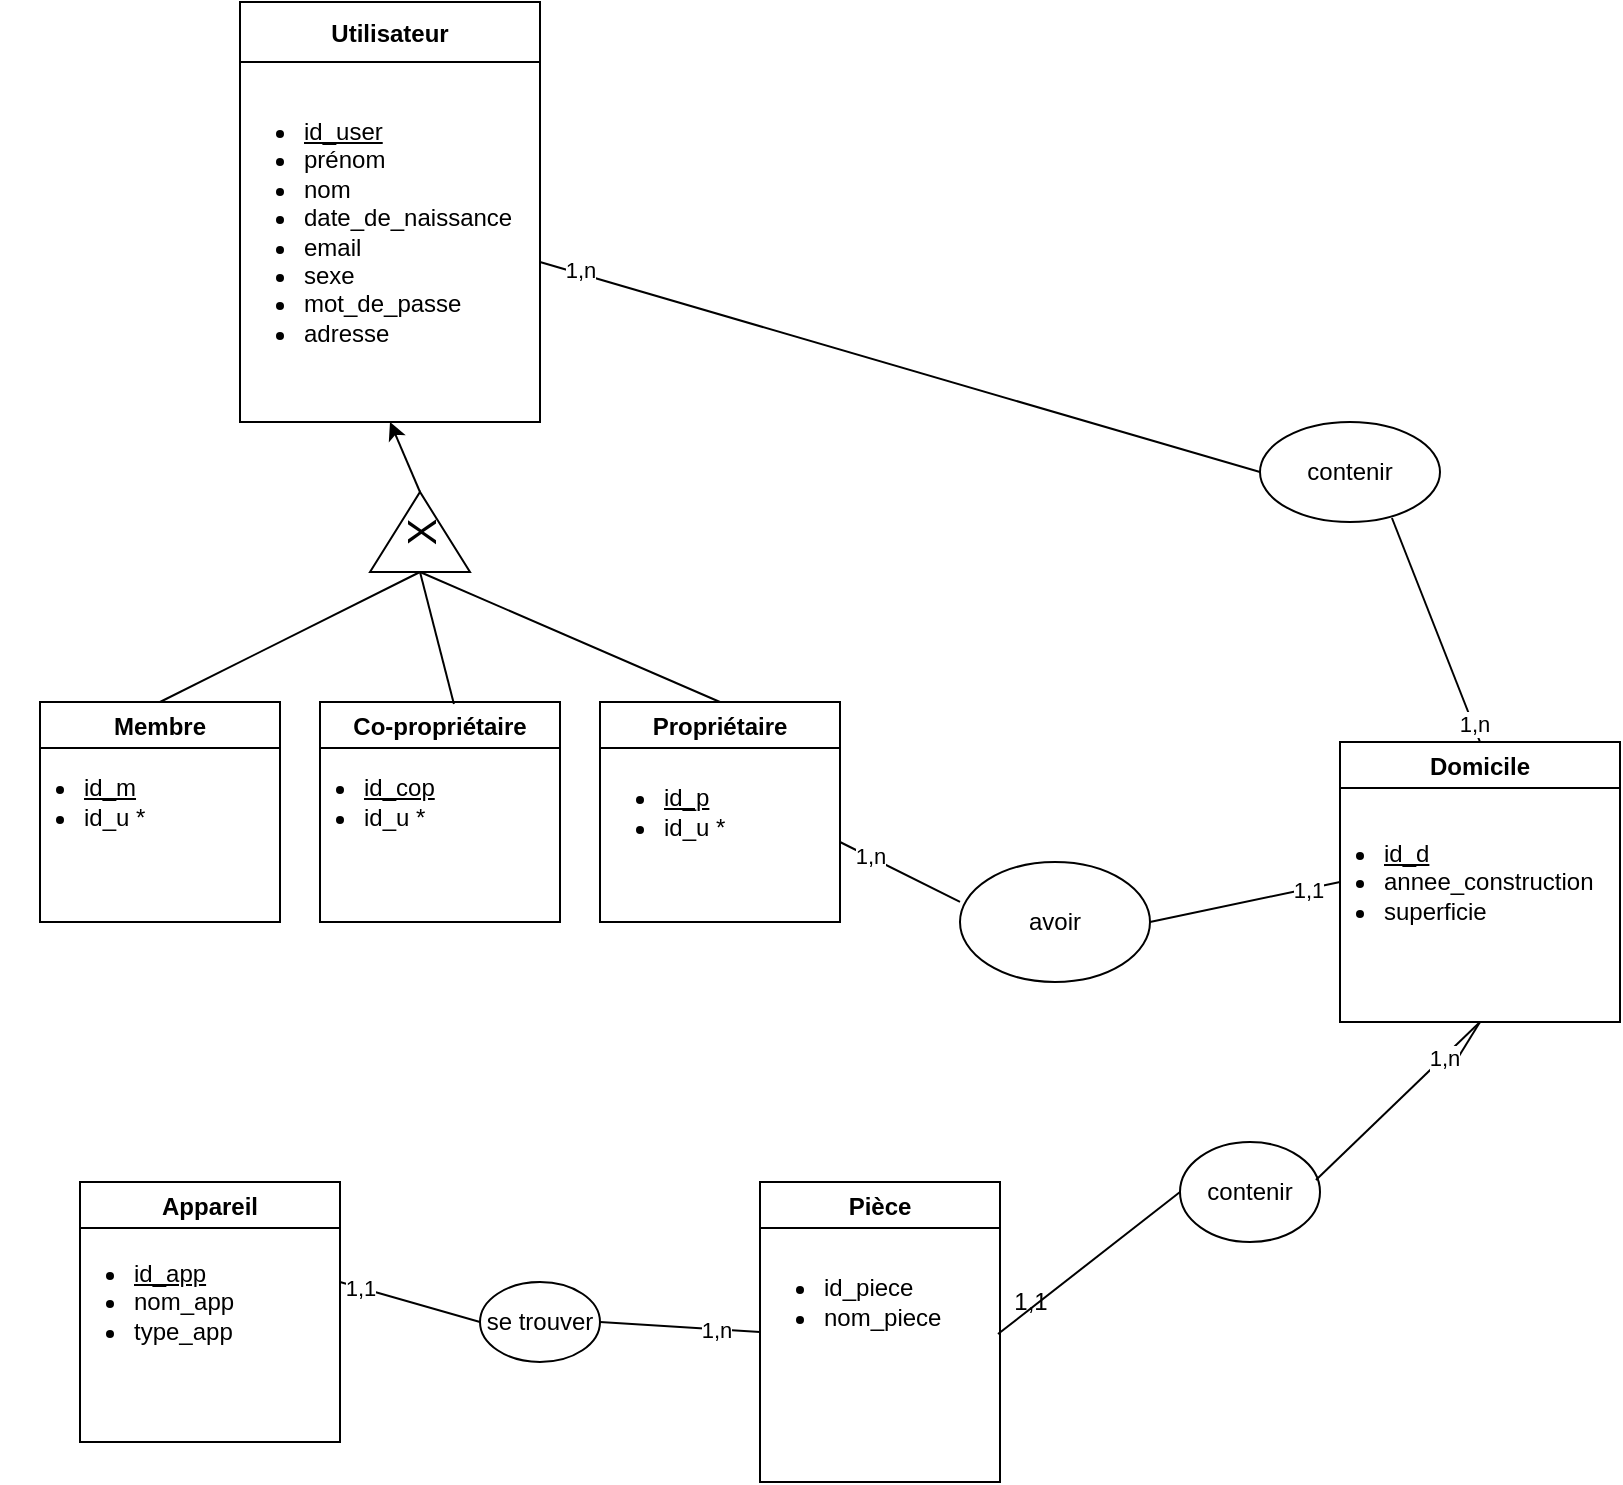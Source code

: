 <mxfile>
    <diagram id="aHZn5goXtWtn4jxX7lRZ" name="Page-1">
        <mxGraphModel dx="2389" dy="1555" grid="1" gridSize="10" guides="1" tooltips="1" connect="1" arrows="1" fold="1" page="1" pageScale="1" pageWidth="850" pageHeight="1100" math="0" shadow="0">
            <root>
                <mxCell id="0"/>
                <mxCell id="1" parent="0"/>
                <mxCell id="6" value="&lt;font style=&quot;font-size: 20px&quot;&gt;X&lt;/font&gt;" style="triangle;whiteSpace=wrap;html=1;rotation=-90;" parent="1" vertex="1">
                    <mxGeometry x="-670" y="140" width="40" height="50" as="geometry"/>
                </mxCell>
                <mxCell id="13" value="" style="endArrow=classic;html=1;fontSize=20;exitX=1;exitY=0.5;exitDx=0;exitDy=0;entryX=0.5;entryY=1;entryDx=0;entryDy=0;" parent="1" source="6" target="38" edge="1">
                    <mxGeometry width="50" height="50" relative="1" as="geometry">
                        <mxPoint x="-440" y="250" as="sourcePoint"/>
                        <mxPoint x="-600" y="90" as="targetPoint"/>
                    </mxGeometry>
                </mxCell>
                <mxCell id="17" value="se trouver" style="ellipse;whiteSpace=wrap;html=1;" parent="1" vertex="1">
                    <mxGeometry x="-620" y="540" width="60" height="40" as="geometry"/>
                </mxCell>
                <mxCell id="18" value="1,1" style="endArrow=none;html=1;entryX=0;entryY=0.5;entryDx=0;entryDy=0;" parent="1" target="17" edge="1">
                    <mxGeometry x="-0.714" width="50" height="50" relative="1" as="geometry">
                        <mxPoint x="-690" y="540" as="sourcePoint"/>
                        <mxPoint x="-410" y="350" as="targetPoint"/>
                        <mxPoint as="offset"/>
                    </mxGeometry>
                </mxCell>
                <mxCell id="19" value="" style="endArrow=none;html=1;exitX=1;exitY=0.5;exitDx=0;exitDy=0;entryX=0;entryY=0.5;entryDx=0;entryDy=0;" parent="1" source="17" target="45" edge="1">
                    <mxGeometry width="50" height="50" relative="1" as="geometry">
                        <mxPoint x="-460" y="400" as="sourcePoint"/>
                        <mxPoint x="-485" y="530" as="targetPoint"/>
                    </mxGeometry>
                </mxCell>
                <mxCell id="31" value="1,n" style="edgeLabel;html=1;align=center;verticalAlign=middle;resizable=0;points=[];" parent="19" vertex="1" connectable="0">
                    <mxGeometry x="0.446" relative="1" as="geometry">
                        <mxPoint as="offset"/>
                    </mxGeometry>
                </mxCell>
                <mxCell id="20" value="contenir" style="ellipse;whiteSpace=wrap;html=1;" parent="1" vertex="1">
                    <mxGeometry x="-270" y="470" width="70" height="50" as="geometry"/>
                </mxCell>
                <mxCell id="21" value="" style="endArrow=none;html=1;entryX=0;entryY=0.5;entryDx=0;entryDy=0;exitX=-0.033;exitY=1.3;exitDx=0;exitDy=0;exitPerimeter=0;" parent="1" source="34" target="20" edge="1">
                    <mxGeometry width="50" height="50" relative="1" as="geometry">
                        <mxPoint x="-350" y="550" as="sourcePoint"/>
                        <mxPoint x="-410" y="350" as="targetPoint"/>
                    </mxGeometry>
                </mxCell>
                <mxCell id="22" value="" style="endArrow=none;html=1;entryX=0.5;entryY=1;entryDx=0;entryDy=0;exitX=0.971;exitY=0.38;exitDx=0;exitDy=0;exitPerimeter=0;startArrow=none;" parent="1" target="43" edge="1">
                    <mxGeometry width="50" height="50" relative="1" as="geometry">
                        <mxPoint x="-130.87" y="427.6" as="sourcePoint"/>
                        <mxPoint x="-145.96" y="423" as="targetPoint"/>
                    </mxGeometry>
                </mxCell>
                <mxCell id="23" value="avoir" style="ellipse;whiteSpace=wrap;html=1;" parent="1" vertex="1">
                    <mxGeometry x="-380" y="330" width="95" height="60" as="geometry"/>
                </mxCell>
                <mxCell id="24" value="contenir" style="ellipse;whiteSpace=wrap;html=1;" parent="1" vertex="1">
                    <mxGeometry x="-230" y="110" width="90" height="50" as="geometry"/>
                </mxCell>
                <mxCell id="25" value="" style="endArrow=none;html=1;exitX=0;exitY=0.333;exitDx=0;exitDy=0;exitPerimeter=0;" parent="1" source="23" edge="1">
                    <mxGeometry width="50" height="50" relative="1" as="geometry">
                        <mxPoint x="-460" y="300" as="sourcePoint"/>
                        <mxPoint x="-440" y="320" as="targetPoint"/>
                    </mxGeometry>
                </mxCell>
                <mxCell id="32" value="1,n" style="edgeLabel;html=1;align=center;verticalAlign=middle;resizable=0;points=[];" parent="25" vertex="1" connectable="0">
                    <mxGeometry x="0.527" relative="1" as="geometry">
                        <mxPoint as="offset"/>
                    </mxGeometry>
                </mxCell>
                <mxCell id="26" value="" style="endArrow=none;html=1;entryX=0;entryY=0.5;entryDx=0;entryDy=0;exitX=1;exitY=0.5;exitDx=0;exitDy=0;" parent="1" source="23" target="43" edge="1">
                    <mxGeometry width="50" height="50" relative="1" as="geometry">
                        <mxPoint x="-460" y="300" as="sourcePoint"/>
                        <mxPoint x="-190.96" y="384" as="targetPoint"/>
                    </mxGeometry>
                </mxCell>
                <mxCell id="33" value="1,1" style="edgeLabel;html=1;align=center;verticalAlign=middle;resizable=0;points=[];" parent="26" vertex="1" connectable="0">
                    <mxGeometry x="0.659" relative="1" as="geometry">
                        <mxPoint as="offset"/>
                    </mxGeometry>
                </mxCell>
                <mxCell id="27" value="" style="endArrow=none;html=1;entryX=0;entryY=0.5;entryDx=0;entryDy=0;" parent="1" target="24" edge="1">
                    <mxGeometry width="50" height="50" relative="1" as="geometry">
                        <mxPoint x="-590" y="30" as="sourcePoint"/>
                        <mxPoint x="-410" y="250" as="targetPoint"/>
                    </mxGeometry>
                </mxCell>
                <mxCell id="36" value="1,n" style="edgeLabel;html=1;align=center;verticalAlign=middle;resizable=0;points=[];" parent="27" vertex="1" connectable="0">
                    <mxGeometry x="-0.897" y="2" relative="1" as="geometry">
                        <mxPoint as="offset"/>
                    </mxGeometry>
                </mxCell>
                <mxCell id="28" value="" style="endArrow=none;html=1;entryX=0.733;entryY=0.96;entryDx=0;entryDy=0;entryPerimeter=0;exitX=0.5;exitY=0;exitDx=0;exitDy=0;" parent="1" source="43" target="24" edge="1">
                    <mxGeometry width="50" height="50" relative="1" as="geometry">
                        <mxPoint x="-145.96" y="358.02" as="sourcePoint"/>
                        <mxPoint x="-410" y="250" as="targetPoint"/>
                    </mxGeometry>
                </mxCell>
                <mxCell id="37" value="1,n" style="edgeLabel;html=1;align=center;verticalAlign=middle;resizable=0;points=[];" parent="28" vertex="1" connectable="0">
                    <mxGeometry x="-0.84" relative="1" as="geometry">
                        <mxPoint as="offset"/>
                    </mxGeometry>
                </mxCell>
                <mxCell id="34" value="1,1" style="text;html=1;align=center;verticalAlign=middle;resizable=0;points=[];autosize=1;strokeColor=none;fillColor=none;" parent="1" vertex="1">
                    <mxGeometry x="-360" y="540" width="30" height="20" as="geometry"/>
                </mxCell>
                <mxCell id="38" value="Utilisateur" style="swimlane;startSize=30;" parent="1" vertex="1">
                    <mxGeometry x="-740" y="-100" width="150" height="210" as="geometry"/>
                </mxCell>
                <mxCell id="56" value="&lt;ul&gt;&lt;li&gt;&lt;u&gt;id_user&lt;/u&gt;&lt;/li&gt;&lt;li&gt;prénom&lt;/li&gt;&lt;li&gt;nom&lt;/li&gt;&lt;li&gt;date_de_naissance&lt;/li&gt;&lt;li&gt;email&lt;/li&gt;&lt;li&gt;sexe&lt;/li&gt;&lt;li&gt;mot_de_passe&lt;/li&gt;&lt;li&gt;adresse&lt;/li&gt;&lt;/ul&gt;" style="text;html=1;align=left;verticalAlign=middle;resizable=0;points=[];autosize=1;strokeColor=none;fillColor=none;" parent="38" vertex="1">
                    <mxGeometry x="-10" y="20" width="160" height="190" as="geometry"/>
                </mxCell>
                <mxCell id="39" value="Membre" style="swimlane;" parent="1" vertex="1">
                    <mxGeometry x="-840" y="250" width="120" height="110" as="geometry"/>
                </mxCell>
                <mxCell id="57" value="&lt;ul&gt;&lt;li&gt;&lt;u&gt;id_m&lt;/u&gt;&lt;/li&gt;&lt;li&gt;id_u *&lt;/li&gt;&lt;/ul&gt;" style="text;html=1;align=left;verticalAlign=middle;resizable=0;points=[];autosize=1;strokeColor=none;fillColor=none;" parent="39" vertex="1">
                    <mxGeometry x="-20" y="15" width="90" height="70" as="geometry"/>
                </mxCell>
                <mxCell id="40" value="Co-propriétaire" style="swimlane;" parent="1" vertex="1">
                    <mxGeometry x="-700" y="250" width="120" height="110" as="geometry"/>
                </mxCell>
                <mxCell id="58" value="&lt;ul&gt;&lt;li&gt;&lt;u&gt;id_cop&lt;/u&gt;&lt;/li&gt;&lt;li&gt;id_u *&lt;/li&gt;&lt;/ul&gt;" style="text;html=1;align=left;verticalAlign=middle;resizable=0;points=[];autosize=1;strokeColor=none;fillColor=none;" parent="40" vertex="1">
                    <mxGeometry x="-20" y="15" width="90" height="70" as="geometry"/>
                </mxCell>
                <mxCell id="41" value="Propriétaire" style="swimlane;" parent="1" vertex="1">
                    <mxGeometry x="-560" y="250" width="120" height="110" as="geometry"/>
                </mxCell>
                <mxCell id="59" value="&lt;ul&gt;&lt;li&gt;&lt;u&gt;id_p&lt;/u&gt;&lt;/li&gt;&lt;li&gt;id_u *&lt;/li&gt;&lt;/ul&gt;" style="text;html=1;align=left;verticalAlign=middle;resizable=0;points=[];autosize=1;strokeColor=none;fillColor=none;" parent="41" vertex="1">
                    <mxGeometry x="-10" y="20" width="90" height="70" as="geometry"/>
                </mxCell>
                <mxCell id="43" value="Domicile" style="swimlane;" parent="1" vertex="1">
                    <mxGeometry x="-190" y="270" width="140" height="140" as="geometry"/>
                </mxCell>
                <mxCell id="60" value="&lt;ul&gt;&lt;li&gt;&lt;u&gt;id_d&lt;/u&gt;&lt;/li&gt;&lt;li&gt;annee_construction&lt;/li&gt;&lt;li&gt;superficie&lt;/li&gt;&lt;/ul&gt;" style="text;html=1;align=left;verticalAlign=middle;resizable=0;points=[];autosize=1;strokeColor=none;fillColor=none;" parent="43" vertex="1">
                    <mxGeometry x="-20" y="25" width="160" height="90" as="geometry"/>
                </mxCell>
                <mxCell id="45" value="Pièce" style="swimlane;" parent="1" vertex="1">
                    <mxGeometry x="-480" y="490" width="120" height="150" as="geometry">
                        <mxRectangle x="-480" y="490" width="60" height="23" as="alternateBounds"/>
                    </mxGeometry>
                </mxCell>
                <mxCell id="61" value="&lt;ul&gt;&lt;li&gt;id_piece&lt;/li&gt;&lt;li&gt;nom_piece&lt;/li&gt;&lt;/ul&gt;" style="text;html=1;align=left;verticalAlign=middle;resizable=0;points=[];autosize=1;strokeColor=none;fillColor=none;" parent="45" vertex="1">
                    <mxGeometry x="-10" y="25" width="110" height="70" as="geometry"/>
                </mxCell>
                <mxCell id="46" value="Appareil" style="swimlane;" parent="1" vertex="1">
                    <mxGeometry x="-820" y="490" width="130" height="130" as="geometry"/>
                </mxCell>
                <mxCell id="48" value="" style="endArrow=none;html=1;entryX=0;entryY=0.5;entryDx=0;entryDy=0;exitX=0.5;exitY=0;exitDx=0;exitDy=0;" parent="1" source="41" target="6" edge="1">
                    <mxGeometry width="50" height="50" relative="1" as="geometry">
                        <mxPoint x="-450" y="360" as="sourcePoint"/>
                        <mxPoint x="-400" y="310" as="targetPoint"/>
                    </mxGeometry>
                </mxCell>
                <mxCell id="49" value="" style="endArrow=none;html=1;entryX=0;entryY=0.5;entryDx=0;entryDy=0;exitX=0.558;exitY=0.009;exitDx=0;exitDy=0;exitPerimeter=0;" parent="1" source="40" target="6" edge="1">
                    <mxGeometry width="50" height="50" relative="1" as="geometry">
                        <mxPoint x="-450" y="360" as="sourcePoint"/>
                        <mxPoint x="-400" y="310" as="targetPoint"/>
                    </mxGeometry>
                </mxCell>
                <mxCell id="50" value="" style="endArrow=none;html=1;entryX=0;entryY=0.5;entryDx=0;entryDy=0;exitX=0.5;exitY=0;exitDx=0;exitDy=0;" parent="1" source="39" target="6" edge="1">
                    <mxGeometry width="50" height="50" relative="1" as="geometry">
                        <mxPoint x="-450" y="360" as="sourcePoint"/>
                        <mxPoint x="-400" y="310" as="targetPoint"/>
                    </mxGeometry>
                </mxCell>
                <mxCell id="51" value="" style="endArrow=none;html=1;entryX=0.5;entryY=1;entryDx=0;entryDy=0;exitX=0.971;exitY=0.38;exitDx=0;exitDy=0;exitPerimeter=0;" parent="1" source="20" target="43" edge="1">
                    <mxGeometry width="50" height="50" relative="1" as="geometry">
                        <mxPoint x="-202.03" y="489" as="sourcePoint"/>
                        <mxPoint x="-145" y="440" as="targetPoint"/>
                    </mxGeometry>
                </mxCell>
                <mxCell id="52" value="1,n" style="edgeLabel;html=1;align=center;verticalAlign=middle;resizable=0;points=[];" parent="51" vertex="1" connectable="0">
                    <mxGeometry x="0.559" relative="1" as="geometry">
                        <mxPoint as="offset"/>
                    </mxGeometry>
                </mxCell>
                <mxCell id="62" value="&lt;ul&gt;&lt;li&gt;&lt;u&gt;id_app&lt;/u&gt;&lt;/li&gt;&lt;li&gt;nom_app&lt;/li&gt;&lt;li&gt;type_app&lt;/li&gt;&lt;/ul&gt;" style="text;html=1;align=left;verticalAlign=middle;resizable=0;points=[];autosize=1;strokeColor=none;fillColor=none;" parent="1" vertex="1">
                    <mxGeometry x="-835" y="505" width="110" height="90" as="geometry"/>
                </mxCell>
            </root>
        </mxGraphModel>
    </diagram>
</mxfile>